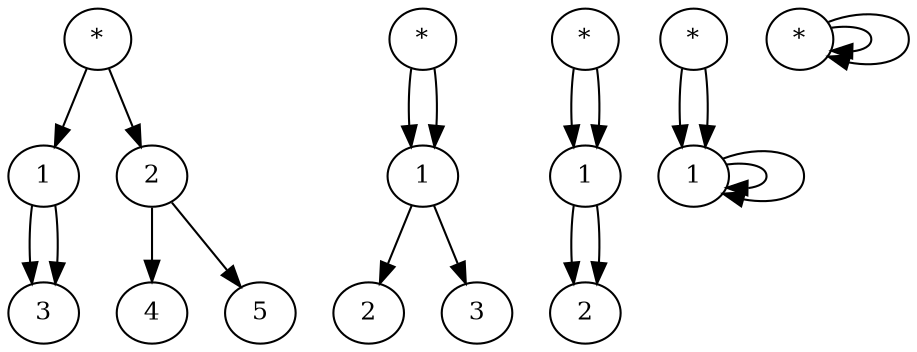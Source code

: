 digraph G {
  graph [splines=false overlap=false]
  node  [shape=ellipse, width=0.4, height=0.4, label="", fontsize=12]
  0 [style=filled, fillcolor="white", label="*"];
  1 [style=filled, fillcolor="white", label="1"];
  2 [style=filled, fillcolor="white", label="2"];
  3 [style=filled, fillcolor="white", label="3"];
  4 [style=filled, fillcolor="white", label="4"];
  5 [style=filled, fillcolor="white", label="5"];
  8 [style=filled, fillcolor="white", label="*"];
  9 [style=filled, fillcolor="white", label="1"];
  10 [style=filled, fillcolor="white", label="2"];
  11 [style=filled, fillcolor="white", label="3"];
  12 [style=filled, fillcolor="white", label="*"];
  13 [style=filled, fillcolor="white", label="1"];
  14 [style=filled, fillcolor="white", label="2"];
  21 [style=filled, fillcolor="white", label="1"];
  22 [style=filled, fillcolor="white", label="*"];
  23 [style=filled, fillcolor="white", label="*"];

0 -> 1
0 -> 2
1 -> 3
1 -> 3
2 -> 4
2 -> 5

8 -> 9
8 -> 9
9 -> 10
9 -> 11

12 -> 13
12 -> 13
13 -> 14
13 -> 14

/*
15 -> 16
15 -> 17
16 -> 16
16 -> 20
17 -> 18
17 -> 19
*/

23 -> 21
23 -> 21
21 -> 21
21 -> 21

22 -> 22
22 -> 22
/*
  label = "Label text\n";  fontsize=14;
*/
}
